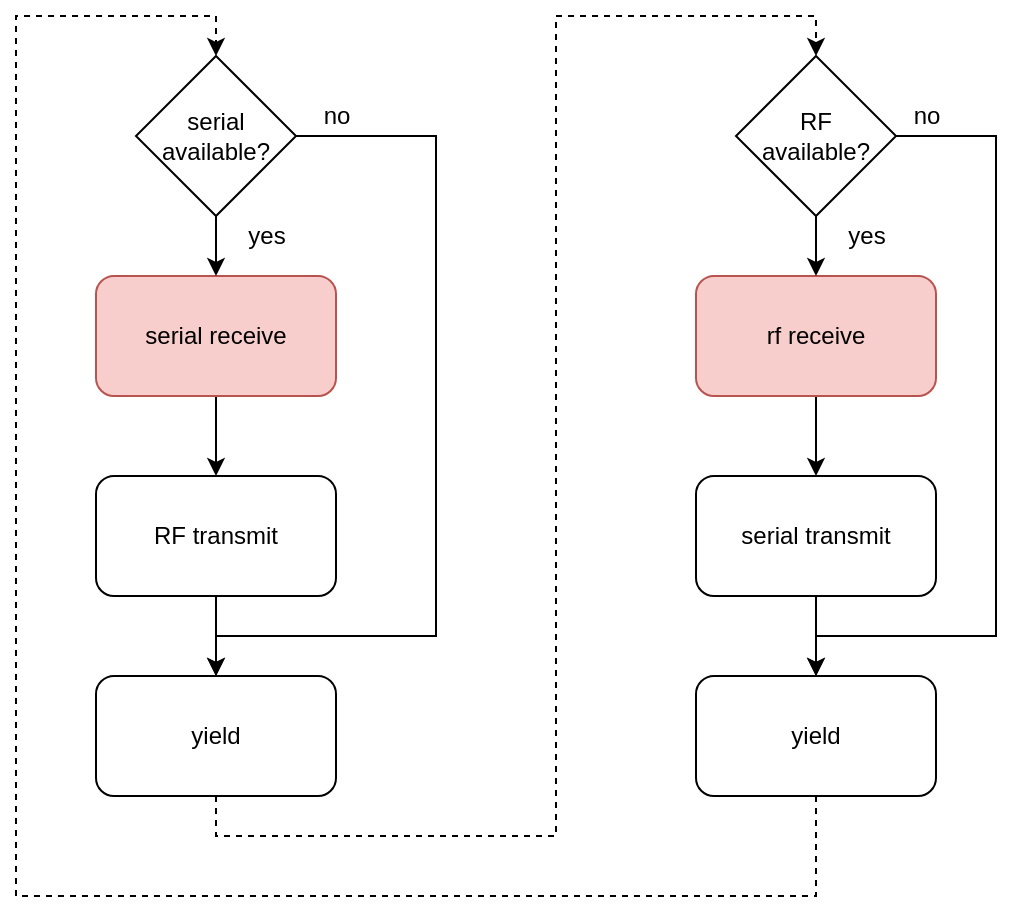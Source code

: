 <mxfile version="14.7.6"><diagram id="QZ-eCEKohVE9xq-YVmaG" name="Page-1"><mxGraphModel dx="914" dy="641" grid="1" gridSize="10" guides="1" tooltips="1" connect="1" arrows="1" fold="1" page="1" pageScale="1" pageWidth="850" pageHeight="1100" math="0" shadow="0"><root><mxCell id="0"/><mxCell id="1" parent="0"/><mxCell id="hmClZILTQNJ1L3UKZOiO-19" style="edgeStyle=orthogonalEdgeStyle;rounded=0;orthogonalLoop=1;jettySize=auto;html=1;exitX=0.5;exitY=1;exitDx=0;exitDy=0;entryX=0.5;entryY=0;entryDx=0;entryDy=0;" edge="1" parent="1" source="hmClZILTQNJ1L3UKZOiO-1"><mxGeometry relative="1" as="geometry"><mxPoint x="250" y="400" as="targetPoint"/></mxGeometry></mxCell><mxCell id="hmClZILTQNJ1L3UKZOiO-1" value="RF transmit" style="rounded=1;whiteSpace=wrap;html=1;" vertex="1" parent="1"><mxGeometry x="190" y="300" width="120" height="60" as="geometry"/></mxCell><mxCell id="hmClZILTQNJ1L3UKZOiO-9" style="edgeStyle=orthogonalEdgeStyle;rounded=0;orthogonalLoop=1;jettySize=auto;html=1;exitX=0.5;exitY=1;exitDx=0;exitDy=0;entryX=0.5;entryY=0;entryDx=0;entryDy=0;" edge="1" parent="1" source="hmClZILTQNJ1L3UKZOiO-2" target="hmClZILTQNJ1L3UKZOiO-1"><mxGeometry relative="1" as="geometry"/></mxCell><mxCell id="hmClZILTQNJ1L3UKZOiO-2" value="serial receive" style="rounded=1;whiteSpace=wrap;html=1;fillColor=#f8cecc;strokeColor=#b85450;" vertex="1" parent="1"><mxGeometry x="190" y="200" width="120" height="60" as="geometry"/></mxCell><mxCell id="hmClZILTQNJ1L3UKZOiO-22" style="edgeStyle=orthogonalEdgeStyle;rounded=0;orthogonalLoop=1;jettySize=auto;html=1;exitX=0.5;exitY=1;exitDx=0;exitDy=0;entryX=0.5;entryY=0;entryDx=0;entryDy=0;" edge="1" parent="1" source="hmClZILTQNJ1L3UKZOiO-5"><mxGeometry relative="1" as="geometry"><mxPoint x="550.0" y="400" as="targetPoint"/></mxGeometry></mxCell><mxCell id="hmClZILTQNJ1L3UKZOiO-5" value="serial transmit" style="rounded=1;whiteSpace=wrap;html=1;" vertex="1" parent="1"><mxGeometry x="490" y="300" width="120" height="60" as="geometry"/></mxCell><mxCell id="hmClZILTQNJ1L3UKZOiO-7" style="edgeStyle=orthogonalEdgeStyle;rounded=0;orthogonalLoop=1;jettySize=auto;html=1;exitX=0.5;exitY=1;exitDx=0;exitDy=0;entryX=0.5;entryY=0;entryDx=0;entryDy=0;" edge="1" parent="1" source="hmClZILTQNJ1L3UKZOiO-6" target="hmClZILTQNJ1L3UKZOiO-5"><mxGeometry relative="1" as="geometry"/></mxCell><mxCell id="hmClZILTQNJ1L3UKZOiO-6" value="rf receive" style="rounded=1;whiteSpace=wrap;html=1;fillColor=#f8cecc;strokeColor=#b85450;" vertex="1" parent="1"><mxGeometry x="490" y="200" width="120" height="60" as="geometry"/></mxCell><mxCell id="hmClZILTQNJ1L3UKZOiO-25" style="edgeStyle=orthogonalEdgeStyle;rounded=0;orthogonalLoop=1;jettySize=auto;html=1;exitX=0.5;exitY=1;exitDx=0;exitDy=0;" edge="1" parent="1" source="hmClZILTQNJ1L3UKZOiO-24" target="hmClZILTQNJ1L3UKZOiO-2"><mxGeometry relative="1" as="geometry"/></mxCell><mxCell id="hmClZILTQNJ1L3UKZOiO-26" style="edgeStyle=orthogonalEdgeStyle;rounded=0;orthogonalLoop=1;jettySize=auto;html=1;exitX=1;exitY=0.5;exitDx=0;exitDy=0;entryX=0.5;entryY=0;entryDx=0;entryDy=0;" edge="1" parent="1" source="hmClZILTQNJ1L3UKZOiO-24"><mxGeometry relative="1" as="geometry"><mxPoint x="250" y="400" as="targetPoint"/><Array as="points"><mxPoint x="360" y="130"/><mxPoint x="360" y="380"/><mxPoint x="250" y="380"/></Array></mxGeometry></mxCell><mxCell id="hmClZILTQNJ1L3UKZOiO-24" value="&lt;div&gt;serial&lt;/div&gt;&lt;div&gt;available?&lt;br&gt;&lt;/div&gt;" style="rhombus;whiteSpace=wrap;html=1;" vertex="1" parent="1"><mxGeometry x="210" y="90" width="80" height="80" as="geometry"/></mxCell><mxCell id="hmClZILTQNJ1L3UKZOiO-27" value="no" style="text;html=1;align=center;verticalAlign=middle;resizable=0;points=[];autosize=1;strokeColor=none;" vertex="1" parent="1"><mxGeometry x="295" y="110" width="30" height="20" as="geometry"/></mxCell><mxCell id="hmClZILTQNJ1L3UKZOiO-33" style="edgeStyle=orthogonalEdgeStyle;rounded=0;orthogonalLoop=1;jettySize=auto;html=1;exitX=0.5;exitY=1;exitDx=0;exitDy=0;entryX=0.5;entryY=0;entryDx=0;entryDy=0;dashed=1;" edge="1" parent="1" source="hmClZILTQNJ1L3UKZOiO-28" target="hmClZILTQNJ1L3UKZOiO-30"><mxGeometry relative="1" as="geometry"><Array as="points"><mxPoint x="250" y="480"/><mxPoint x="420" y="480"/><mxPoint x="420" y="70"/><mxPoint x="550" y="70"/></Array></mxGeometry></mxCell><mxCell id="hmClZILTQNJ1L3UKZOiO-28" value="yield" style="rounded=1;whiteSpace=wrap;html=1;" vertex="1" parent="1"><mxGeometry x="190" y="400" width="120" height="60" as="geometry"/></mxCell><mxCell id="hmClZILTQNJ1L3UKZOiO-34" style="edgeStyle=orthogonalEdgeStyle;rounded=0;orthogonalLoop=1;jettySize=auto;html=1;exitX=0.5;exitY=1;exitDx=0;exitDy=0;entryX=0.5;entryY=0;entryDx=0;entryDy=0;dashed=1;" edge="1" parent="1" source="hmClZILTQNJ1L3UKZOiO-29" target="hmClZILTQNJ1L3UKZOiO-24"><mxGeometry relative="1" as="geometry"><Array as="points"><mxPoint x="550" y="510"/><mxPoint x="150" y="510"/><mxPoint x="150" y="70"/><mxPoint x="250" y="70"/></Array></mxGeometry></mxCell><mxCell id="hmClZILTQNJ1L3UKZOiO-29" value="yield" style="rounded=1;whiteSpace=wrap;html=1;" vertex="1" parent="1"><mxGeometry x="490" y="400" width="120" height="60" as="geometry"/></mxCell><mxCell id="hmClZILTQNJ1L3UKZOiO-31" style="edgeStyle=orthogonalEdgeStyle;rounded=0;orthogonalLoop=1;jettySize=auto;html=1;exitX=1;exitY=0.5;exitDx=0;exitDy=0;entryX=0.5;entryY=0;entryDx=0;entryDy=0;" edge="1" parent="1" source="hmClZILTQNJ1L3UKZOiO-30" target="hmClZILTQNJ1L3UKZOiO-29"><mxGeometry relative="1" as="geometry"><Array as="points"><mxPoint x="640" y="130"/><mxPoint x="640" y="380"/><mxPoint x="550" y="380"/></Array></mxGeometry></mxCell><mxCell id="hmClZILTQNJ1L3UKZOiO-32" style="edgeStyle=orthogonalEdgeStyle;rounded=0;orthogonalLoop=1;jettySize=auto;html=1;exitX=0.5;exitY=1;exitDx=0;exitDy=0;entryX=0.5;entryY=0;entryDx=0;entryDy=0;" edge="1" parent="1" source="hmClZILTQNJ1L3UKZOiO-30" target="hmClZILTQNJ1L3UKZOiO-6"><mxGeometry relative="1" as="geometry"/></mxCell><mxCell id="hmClZILTQNJ1L3UKZOiO-30" value="RF&lt;br&gt;&lt;div&gt;available?&lt;br&gt;&lt;/div&gt;" style="rhombus;whiteSpace=wrap;html=1;" vertex="1" parent="1"><mxGeometry x="510" y="90" width="80" height="80" as="geometry"/></mxCell><mxCell id="hmClZILTQNJ1L3UKZOiO-35" value="yes" style="text;html=1;align=center;verticalAlign=middle;resizable=0;points=[];autosize=1;strokeColor=none;" vertex="1" parent="1"><mxGeometry x="260" y="170" width="30" height="20" as="geometry"/></mxCell><mxCell id="hmClZILTQNJ1L3UKZOiO-36" value="yes" style="text;html=1;align=center;verticalAlign=middle;resizable=0;points=[];autosize=1;strokeColor=none;" vertex="1" parent="1"><mxGeometry x="560" y="170" width="30" height="20" as="geometry"/></mxCell><mxCell id="hmClZILTQNJ1L3UKZOiO-37" value="no" style="text;html=1;align=center;verticalAlign=middle;resizable=0;points=[];autosize=1;strokeColor=none;" vertex="1" parent="1"><mxGeometry x="590" y="110" width="30" height="20" as="geometry"/></mxCell></root></mxGraphModel></diagram></mxfile>
